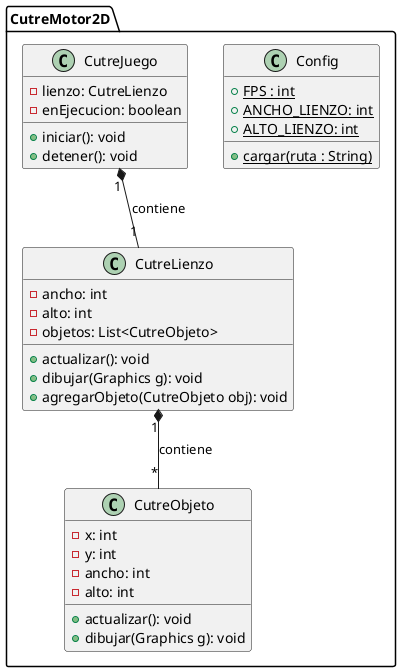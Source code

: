 @startuml

package CutreMotor2D {
    class Config {
        + {static} FPS : int
        + {static} ANCHO_LIENZO: int
        + {static} ALTO_LIENZO: int
        + {static} cargar(ruta : String)
    }

    class CutreJuego {
        - lienzo: CutreLienzo
        - enEjecucion: boolean
        + iniciar(): void
        + detener(): void
    }

    class CutreLienzo {
        - ancho: int
        - alto: int
        - objetos: List<CutreObjeto>
        + actualizar(): void
        + dibujar(Graphics g): void
        + agregarObjeto(CutreObjeto obj): void
    }

    class CutreObjeto {
        - x: int
        - y: int
        - ancho: int
        - alto: int
        + actualizar(): void
        + dibujar(Graphics g): void
    }

    CutreJuego "1" *-- "1" CutreLienzo : contiene
    CutreLienzo "1" *-- "*" CutreObjeto : contiene


}

@enduml